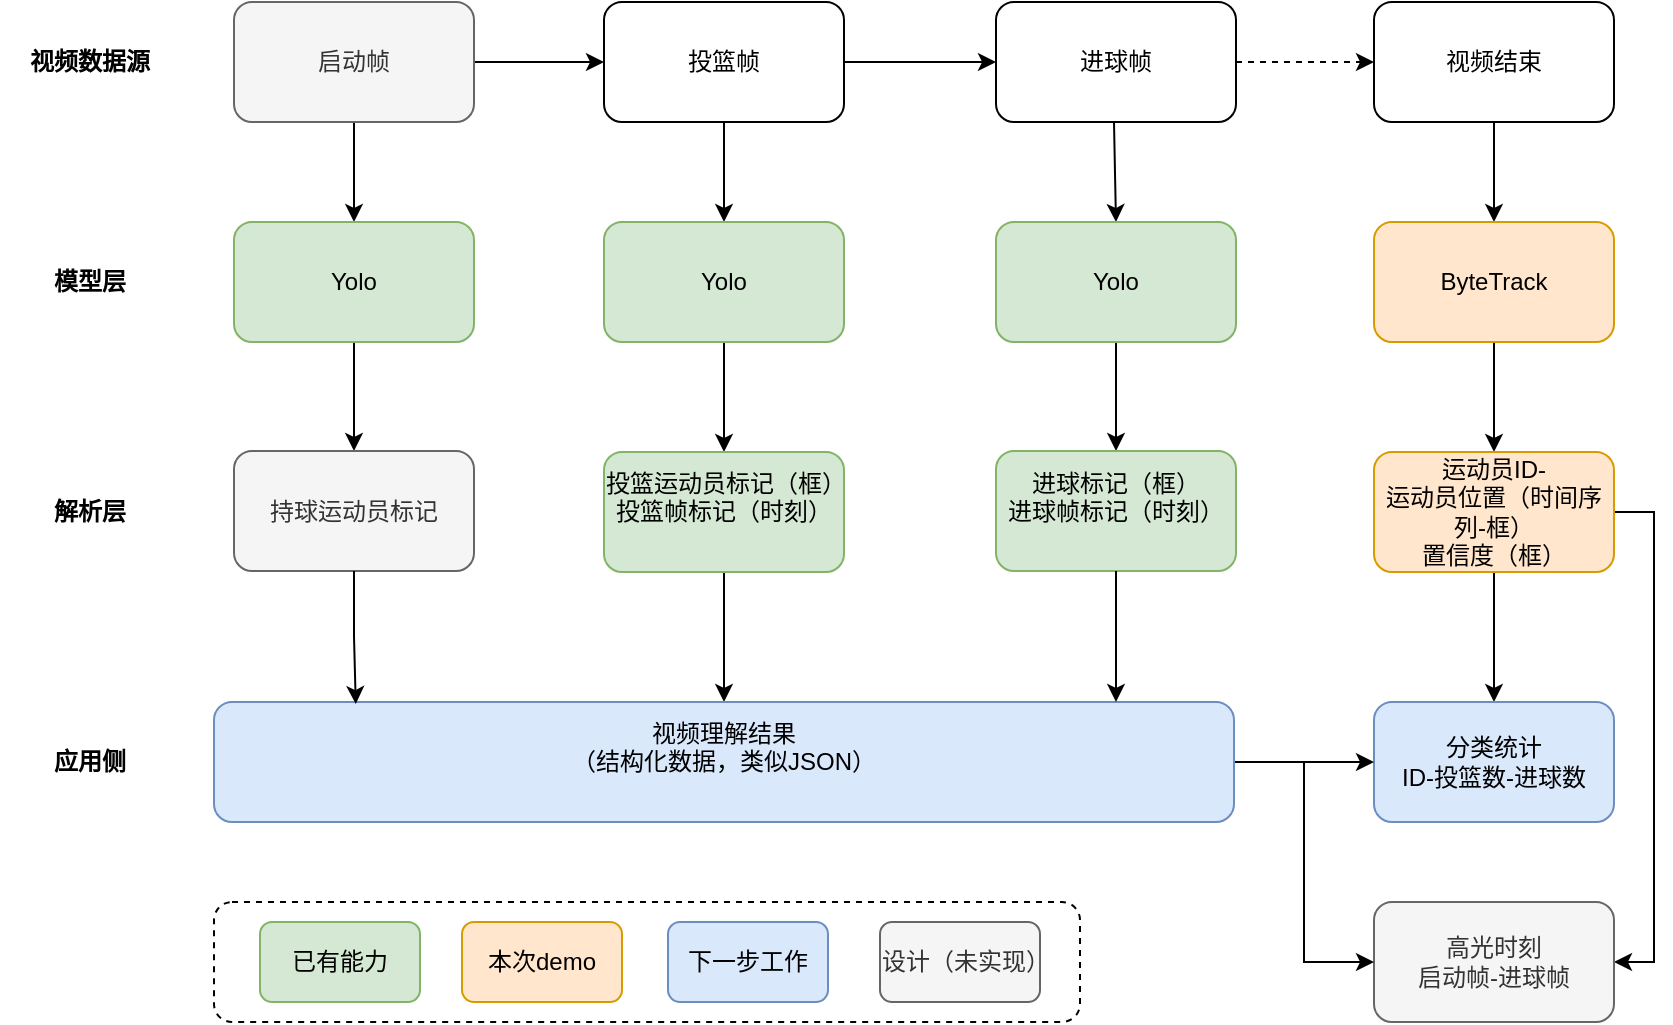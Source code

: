 <mxfile version="24.9.3">
  <diagram name="第 1 页" id="_Cz32m0UeyZbAlJcYrDN">
    <mxGraphModel dx="1306" dy="835" grid="1" gridSize="10" guides="1" tooltips="1" connect="1" arrows="1" fold="1" page="1" pageScale="1" pageWidth="827" pageHeight="1169" math="0" shadow="0">
      <root>
        <mxCell id="0" />
        <mxCell id="1" parent="0" />
        <mxCell id="YBBVw-wKU_-YF40z0CCw-42" value="" style="rounded=1;whiteSpace=wrap;html=1;dashed=1;" parent="1" vertex="1">
          <mxGeometry x="107" y="750" width="433" height="60" as="geometry" />
        </mxCell>
        <mxCell id="YBBVw-wKU_-YF40z0CCw-2" style="edgeStyle=orthogonalEdgeStyle;rounded=0;orthogonalLoop=1;jettySize=auto;html=1;exitX=1;exitY=0.5;exitDx=0;exitDy=0;" parent="1" source="YBBVw-wKU_-YF40z0CCw-1" target="YBBVw-wKU_-YF40z0CCw-3" edge="1">
          <mxGeometry relative="1" as="geometry">
            <mxPoint x="307" y="330" as="targetPoint" />
          </mxGeometry>
        </mxCell>
        <mxCell id="YBBVw-wKU_-YF40z0CCw-8" style="edgeStyle=orthogonalEdgeStyle;rounded=0;orthogonalLoop=1;jettySize=auto;html=1;exitX=0.5;exitY=1;exitDx=0;exitDy=0;entryX=0.5;entryY=0;entryDx=0;entryDy=0;" parent="1" source="YBBVw-wKU_-YF40z0CCw-1" target="YBBVw-wKU_-YF40z0CCw-9" edge="1">
          <mxGeometry relative="1" as="geometry">
            <mxPoint x="177" y="430" as="targetPoint" />
          </mxGeometry>
        </mxCell>
        <mxCell id="YBBVw-wKU_-YF40z0CCw-1" value="启动帧" style="rounded=1;whiteSpace=wrap;html=1;fillColor=#f5f5f5;fontColor=#333333;strokeColor=#666666;" parent="1" vertex="1">
          <mxGeometry x="117" y="300" width="120" height="60" as="geometry" />
        </mxCell>
        <mxCell id="YBBVw-wKU_-YF40z0CCw-5" style="edgeStyle=orthogonalEdgeStyle;rounded=0;orthogonalLoop=1;jettySize=auto;html=1;exitX=1;exitY=0.5;exitDx=0;exitDy=0;entryX=0;entryY=0.5;entryDx=0;entryDy=0;" parent="1" source="YBBVw-wKU_-YF40z0CCw-3" target="YBBVw-wKU_-YF40z0CCw-4" edge="1">
          <mxGeometry relative="1" as="geometry" />
        </mxCell>
        <mxCell id="YBBVw-wKU_-YF40z0CCw-3" value="投篮帧" style="rounded=1;whiteSpace=wrap;html=1;" parent="1" vertex="1">
          <mxGeometry x="302" y="300" width="120" height="60" as="geometry" />
        </mxCell>
        <mxCell id="YBBVw-wKU_-YF40z0CCw-7" style="edgeStyle=orthogonalEdgeStyle;rounded=0;orthogonalLoop=1;jettySize=auto;html=1;exitX=1;exitY=0.5;exitDx=0;exitDy=0;dashed=1;" parent="1" source="YBBVw-wKU_-YF40z0CCw-4" target="YBBVw-wKU_-YF40z0CCw-6" edge="1">
          <mxGeometry relative="1" as="geometry" />
        </mxCell>
        <mxCell id="YBBVw-wKU_-YF40z0CCw-4" value="进球帧" style="rounded=1;whiteSpace=wrap;html=1;" parent="1" vertex="1">
          <mxGeometry x="498" y="300" width="120" height="60" as="geometry" />
        </mxCell>
        <mxCell id="YBBVw-wKU_-YF40z0CCw-21" style="edgeStyle=orthogonalEdgeStyle;rounded=0;orthogonalLoop=1;jettySize=auto;html=1;exitX=0.5;exitY=1;exitDx=0;exitDy=0;entryX=0.5;entryY=0;entryDx=0;entryDy=0;" parent="1" source="YBBVw-wKU_-YF40z0CCw-6" target="YBBVw-wKU_-YF40z0CCw-20" edge="1">
          <mxGeometry relative="1" as="geometry" />
        </mxCell>
        <mxCell id="YBBVw-wKU_-YF40z0CCw-6" value="视频结束" style="rounded=1;whiteSpace=wrap;html=1;" parent="1" vertex="1">
          <mxGeometry x="687" y="300" width="120" height="60" as="geometry" />
        </mxCell>
        <mxCell id="YBBVw-wKU_-YF40z0CCw-10" style="edgeStyle=orthogonalEdgeStyle;rounded=0;orthogonalLoop=1;jettySize=auto;html=1;exitX=0.5;exitY=1;exitDx=0;exitDy=0;" parent="1" source="YBBVw-wKU_-YF40z0CCw-9" target="YBBVw-wKU_-YF40z0CCw-11" edge="1">
          <mxGeometry relative="1" as="geometry">
            <mxPoint x="177" y="530" as="targetPoint" />
          </mxGeometry>
        </mxCell>
        <mxCell id="YBBVw-wKU_-YF40z0CCw-9" value="Yolo" style="rounded=1;whiteSpace=wrap;html=1;fillColor=#d5e8d4;strokeColor=#82b366;" parent="1" vertex="1">
          <mxGeometry x="117" y="410" width="120" height="60" as="geometry" />
        </mxCell>
        <mxCell id="YBBVw-wKU_-YF40z0CCw-11" value="持球运动员标记" style="rounded=1;whiteSpace=wrap;html=1;fillColor=#f5f5f5;fontColor=#333333;strokeColor=#666666;" parent="1" vertex="1">
          <mxGeometry x="117" y="524.5" width="120" height="60" as="geometry" />
        </mxCell>
        <mxCell id="YBBVw-wKU_-YF40z0CCw-12" style="edgeStyle=orthogonalEdgeStyle;rounded=0;orthogonalLoop=1;jettySize=auto;html=1;exitX=0.5;exitY=1;exitDx=0;exitDy=0;entryX=0.5;entryY=0;entryDx=0;entryDy=0;" parent="1" source="YBBVw-wKU_-YF40z0CCw-3" target="YBBVw-wKU_-YF40z0CCw-14" edge="1">
          <mxGeometry relative="1" as="geometry">
            <mxPoint x="367" y="430" as="targetPoint" />
            <mxPoint x="367" y="360" as="sourcePoint" />
          </mxGeometry>
        </mxCell>
        <mxCell id="YBBVw-wKU_-YF40z0CCw-13" style="edgeStyle=orthogonalEdgeStyle;rounded=0;orthogonalLoop=1;jettySize=auto;html=1;exitX=0.5;exitY=1;exitDx=0;exitDy=0;" parent="1" source="YBBVw-wKU_-YF40z0CCw-14" target="YBBVw-wKU_-YF40z0CCw-15" edge="1">
          <mxGeometry relative="1" as="geometry">
            <mxPoint x="367" y="530" as="targetPoint" />
          </mxGeometry>
        </mxCell>
        <mxCell id="YBBVw-wKU_-YF40z0CCw-14" value="Yolo" style="rounded=1;whiteSpace=wrap;html=1;fillColor=#d5e8d4;strokeColor=#82b366;" parent="1" vertex="1">
          <mxGeometry x="302" y="410" width="120" height="60" as="geometry" />
        </mxCell>
        <mxCell id="YBBVw-wKU_-YF40z0CCw-38" style="edgeStyle=orthogonalEdgeStyle;rounded=0;orthogonalLoop=1;jettySize=auto;html=1;exitX=0.5;exitY=1;exitDx=0;exitDy=0;entryX=0.5;entryY=0;entryDx=0;entryDy=0;" parent="1" source="YBBVw-wKU_-YF40z0CCw-15" target="YBBVw-wKU_-YF40z0CCw-31" edge="1">
          <mxGeometry relative="1" as="geometry" />
        </mxCell>
        <mxCell id="YBBVw-wKU_-YF40z0CCw-15" value="投篮运动员标记（框）&lt;div&gt;投篮帧标记（&lt;span style=&quot;background-color: initial;&quot;&gt;时刻）&lt;/span&gt;&lt;/div&gt;&lt;div&gt;&lt;br&gt;&lt;/div&gt;" style="rounded=1;whiteSpace=wrap;html=1;fillColor=#d5e8d4;strokeColor=#82b366;" parent="1" vertex="1">
          <mxGeometry x="302" y="525" width="120" height="60" as="geometry" />
        </mxCell>
        <mxCell id="YBBVw-wKU_-YF40z0CCw-16" style="edgeStyle=orthogonalEdgeStyle;rounded=0;orthogonalLoop=1;jettySize=auto;html=1;exitX=0.5;exitY=1;exitDx=0;exitDy=0;entryX=0.5;entryY=0;entryDx=0;entryDy=0;" parent="1" target="YBBVw-wKU_-YF40z0CCw-18" edge="1">
          <mxGeometry relative="1" as="geometry">
            <mxPoint x="557" y="430" as="targetPoint" />
            <mxPoint x="557" y="360" as="sourcePoint" />
          </mxGeometry>
        </mxCell>
        <mxCell id="YBBVw-wKU_-YF40z0CCw-17" style="edgeStyle=orthogonalEdgeStyle;rounded=0;orthogonalLoop=1;jettySize=auto;html=1;exitX=0.5;exitY=1;exitDx=0;exitDy=0;" parent="1" source="YBBVw-wKU_-YF40z0CCw-18" target="YBBVw-wKU_-YF40z0CCw-19" edge="1">
          <mxGeometry relative="1" as="geometry">
            <mxPoint x="557" y="530" as="targetPoint" />
          </mxGeometry>
        </mxCell>
        <mxCell id="YBBVw-wKU_-YF40z0CCw-18" value="Yolo" style="rounded=1;whiteSpace=wrap;html=1;fillColor=#d5e8d4;strokeColor=#82b366;" parent="1" vertex="1">
          <mxGeometry x="498" y="410" width="120" height="60" as="geometry" />
        </mxCell>
        <mxCell id="YBBVw-wKU_-YF40z0CCw-19" value="进球标记（框）&lt;div&gt;进球帧标记（&lt;span style=&quot;background-color: initial;&quot;&gt;时刻）&lt;/span&gt;&lt;/div&gt;&lt;div&gt;&lt;br&gt;&lt;/div&gt;" style="rounded=1;whiteSpace=wrap;html=1;fillColor=#d5e8d4;strokeColor=#82b366;" parent="1" vertex="1">
          <mxGeometry x="498" y="524.5" width="120" height="60" as="geometry" />
        </mxCell>
        <mxCell id="YBBVw-wKU_-YF40z0CCw-22" style="edgeStyle=orthogonalEdgeStyle;rounded=0;orthogonalLoop=1;jettySize=auto;html=1;exitX=0.5;exitY=1;exitDx=0;exitDy=0;entryX=0.5;entryY=0;entryDx=0;entryDy=0;" parent="1" source="YBBVw-wKU_-YF40z0CCw-20" target="YBBVw-wKU_-YF40z0CCw-23" edge="1">
          <mxGeometry relative="1" as="geometry">
            <mxPoint x="747" y="520" as="targetPoint" />
          </mxGeometry>
        </mxCell>
        <mxCell id="YBBVw-wKU_-YF40z0CCw-20" value="ByteTrack" style="rounded=1;whiteSpace=wrap;html=1;fillColor=#ffe6cc;strokeColor=#d79b00;" parent="1" vertex="1">
          <mxGeometry x="687" y="410" width="120" height="60" as="geometry" />
        </mxCell>
        <mxCell id="YBBVw-wKU_-YF40z0CCw-25" style="edgeStyle=orthogonalEdgeStyle;rounded=0;orthogonalLoop=1;jettySize=auto;html=1;exitX=0.5;exitY=1;exitDx=0;exitDy=0;entryX=0.5;entryY=0;entryDx=0;entryDy=0;" parent="1" source="YBBVw-wKU_-YF40z0CCw-23" target="YBBVw-wKU_-YF40z0CCw-24" edge="1">
          <mxGeometry relative="1" as="geometry" />
        </mxCell>
        <mxCell id="YBBVw-wKU_-YF40z0CCw-35" style="edgeStyle=orthogonalEdgeStyle;rounded=0;orthogonalLoop=1;jettySize=auto;html=1;exitX=1;exitY=0.5;exitDx=0;exitDy=0;entryX=1;entryY=0.5;entryDx=0;entryDy=0;" parent="1" source="YBBVw-wKU_-YF40z0CCw-23" target="YBBVw-wKU_-YF40z0CCw-28" edge="1">
          <mxGeometry relative="1" as="geometry" />
        </mxCell>
        <mxCell id="YBBVw-wKU_-YF40z0CCw-23" value="运动员ID-&lt;div&gt;运动员位置（时间序列-框）&lt;/div&gt;&lt;div&gt;置信度（框）&lt;/div&gt;" style="rounded=1;whiteSpace=wrap;html=1;fillColor=#ffe6cc;strokeColor=#d79b00;" parent="1" vertex="1">
          <mxGeometry x="687" y="525" width="120" height="60" as="geometry" />
        </mxCell>
        <mxCell id="YBBVw-wKU_-YF40z0CCw-24" value="分类统计&lt;div&gt;ID-投篮数-进球数&lt;/div&gt;" style="rounded=1;whiteSpace=wrap;html=1;fillColor=#dae8fc;strokeColor=#6c8ebf;" parent="1" vertex="1">
          <mxGeometry x="687" y="650" width="120" height="60" as="geometry" />
        </mxCell>
        <mxCell id="YBBVw-wKU_-YF40z0CCw-28" value="高光时刻&lt;br&gt;&lt;div&gt;启动帧-进球帧&lt;/div&gt;" style="rounded=1;whiteSpace=wrap;html=1;fillColor=#f5f5f5;strokeColor=#666666;fontColor=#333333;" parent="1" vertex="1">
          <mxGeometry x="687" y="750" width="120" height="60" as="geometry" />
        </mxCell>
        <mxCell id="YBBVw-wKU_-YF40z0CCw-33" style="edgeStyle=orthogonalEdgeStyle;rounded=0;orthogonalLoop=1;jettySize=auto;html=1;exitX=1;exitY=0.5;exitDx=0;exitDy=0;entryX=0;entryY=0.5;entryDx=0;entryDy=0;" parent="1" source="YBBVw-wKU_-YF40z0CCw-31" target="YBBVw-wKU_-YF40z0CCw-24" edge="1">
          <mxGeometry relative="1" as="geometry" />
        </mxCell>
        <mxCell id="YBBVw-wKU_-YF40z0CCw-34" style="edgeStyle=orthogonalEdgeStyle;rounded=0;orthogonalLoop=1;jettySize=auto;html=1;exitX=1;exitY=0.5;exitDx=0;exitDy=0;entryX=0;entryY=0.5;entryDx=0;entryDy=0;" parent="1" source="YBBVw-wKU_-YF40z0CCw-31" target="YBBVw-wKU_-YF40z0CCw-28" edge="1">
          <mxGeometry relative="1" as="geometry" />
        </mxCell>
        <mxCell id="YBBVw-wKU_-YF40z0CCw-31" value="视频理解结果&lt;div&gt;（结构化数据，类似JSON）&lt;br&gt;&lt;div&gt;&lt;br&gt;&lt;/div&gt;&lt;/div&gt;" style="rounded=1;whiteSpace=wrap;html=1;fillColor=#dae8fc;strokeColor=#6c8ebf;" parent="1" vertex="1">
          <mxGeometry x="107" y="650" width="510" height="60" as="geometry" />
        </mxCell>
        <mxCell id="YBBVw-wKU_-YF40z0CCw-32" style="edgeStyle=orthogonalEdgeStyle;rounded=0;orthogonalLoop=1;jettySize=auto;html=1;exitX=0.5;exitY=1;exitDx=0;exitDy=0;entryX=0.139;entryY=0.017;entryDx=0;entryDy=0;entryPerimeter=0;" parent="1" source="YBBVw-wKU_-YF40z0CCw-11" target="YBBVw-wKU_-YF40z0CCw-31" edge="1">
          <mxGeometry relative="1" as="geometry" />
        </mxCell>
        <mxCell id="YBBVw-wKU_-YF40z0CCw-37" value="设计（未实现）" style="rounded=1;whiteSpace=wrap;html=1;fillColor=#f5f5f5;fontColor=#333333;strokeColor=#666666;" parent="1" vertex="1">
          <mxGeometry x="440" y="760" width="80" height="40" as="geometry" />
        </mxCell>
        <mxCell id="YBBVw-wKU_-YF40z0CCw-39" style="edgeStyle=orthogonalEdgeStyle;rounded=0;orthogonalLoop=1;jettySize=auto;html=1;exitX=0.5;exitY=1;exitDx=0;exitDy=0;" parent="1" source="YBBVw-wKU_-YF40z0CCw-19" edge="1">
          <mxGeometry relative="1" as="geometry">
            <mxPoint x="558" y="650" as="targetPoint" />
          </mxGeometry>
        </mxCell>
        <mxCell id="YBBVw-wKU_-YF40z0CCw-40" value="已有能力" style="rounded=1;whiteSpace=wrap;html=1;fillColor=#d5e8d4;strokeColor=#82b366;" parent="1" vertex="1">
          <mxGeometry x="130" y="760" width="80" height="40" as="geometry" />
        </mxCell>
        <mxCell id="YBBVw-wKU_-YF40z0CCw-41" value="本次demo" style="rounded=1;whiteSpace=wrap;html=1;fillColor=#ffe6cc;strokeColor=#d79b00;" parent="1" vertex="1">
          <mxGeometry x="231" y="760" width="80" height="40" as="geometry" />
        </mxCell>
        <mxCell id="YBBVw-wKU_-YF40z0CCw-43" value="视频数据源" style="text;html=1;align=center;verticalAlign=middle;whiteSpace=wrap;rounded=0;fontStyle=1" parent="1" vertex="1">
          <mxGeometry y="315" width="90" height="30" as="geometry" />
        </mxCell>
        <mxCell id="YBBVw-wKU_-YF40z0CCw-44" value="模型层" style="text;html=1;align=center;verticalAlign=middle;whiteSpace=wrap;rounded=0;fontStyle=1" parent="1" vertex="1">
          <mxGeometry y="425" width="90" height="30" as="geometry" />
        </mxCell>
        <mxCell id="YBBVw-wKU_-YF40z0CCw-45" value="解析层" style="text;html=1;align=center;verticalAlign=middle;whiteSpace=wrap;rounded=0;fontStyle=1" parent="1" vertex="1">
          <mxGeometry y="539.5" width="90" height="30" as="geometry" />
        </mxCell>
        <mxCell id="YBBVw-wKU_-YF40z0CCw-46" value="应用侧" style="text;html=1;align=center;verticalAlign=middle;whiteSpace=wrap;rounded=0;fontStyle=1" parent="1" vertex="1">
          <mxGeometry y="665" width="90" height="30" as="geometry" />
        </mxCell>
        <mxCell id="rJysaPDNNp3cmI1USlFu-1" value="下一步工作" style="rounded=1;whiteSpace=wrap;html=1;fillColor=#dae8fc;strokeColor=#6c8ebf;" parent="1" vertex="1">
          <mxGeometry x="334" y="760" width="80" height="40" as="geometry" />
        </mxCell>
      </root>
    </mxGraphModel>
  </diagram>
</mxfile>
